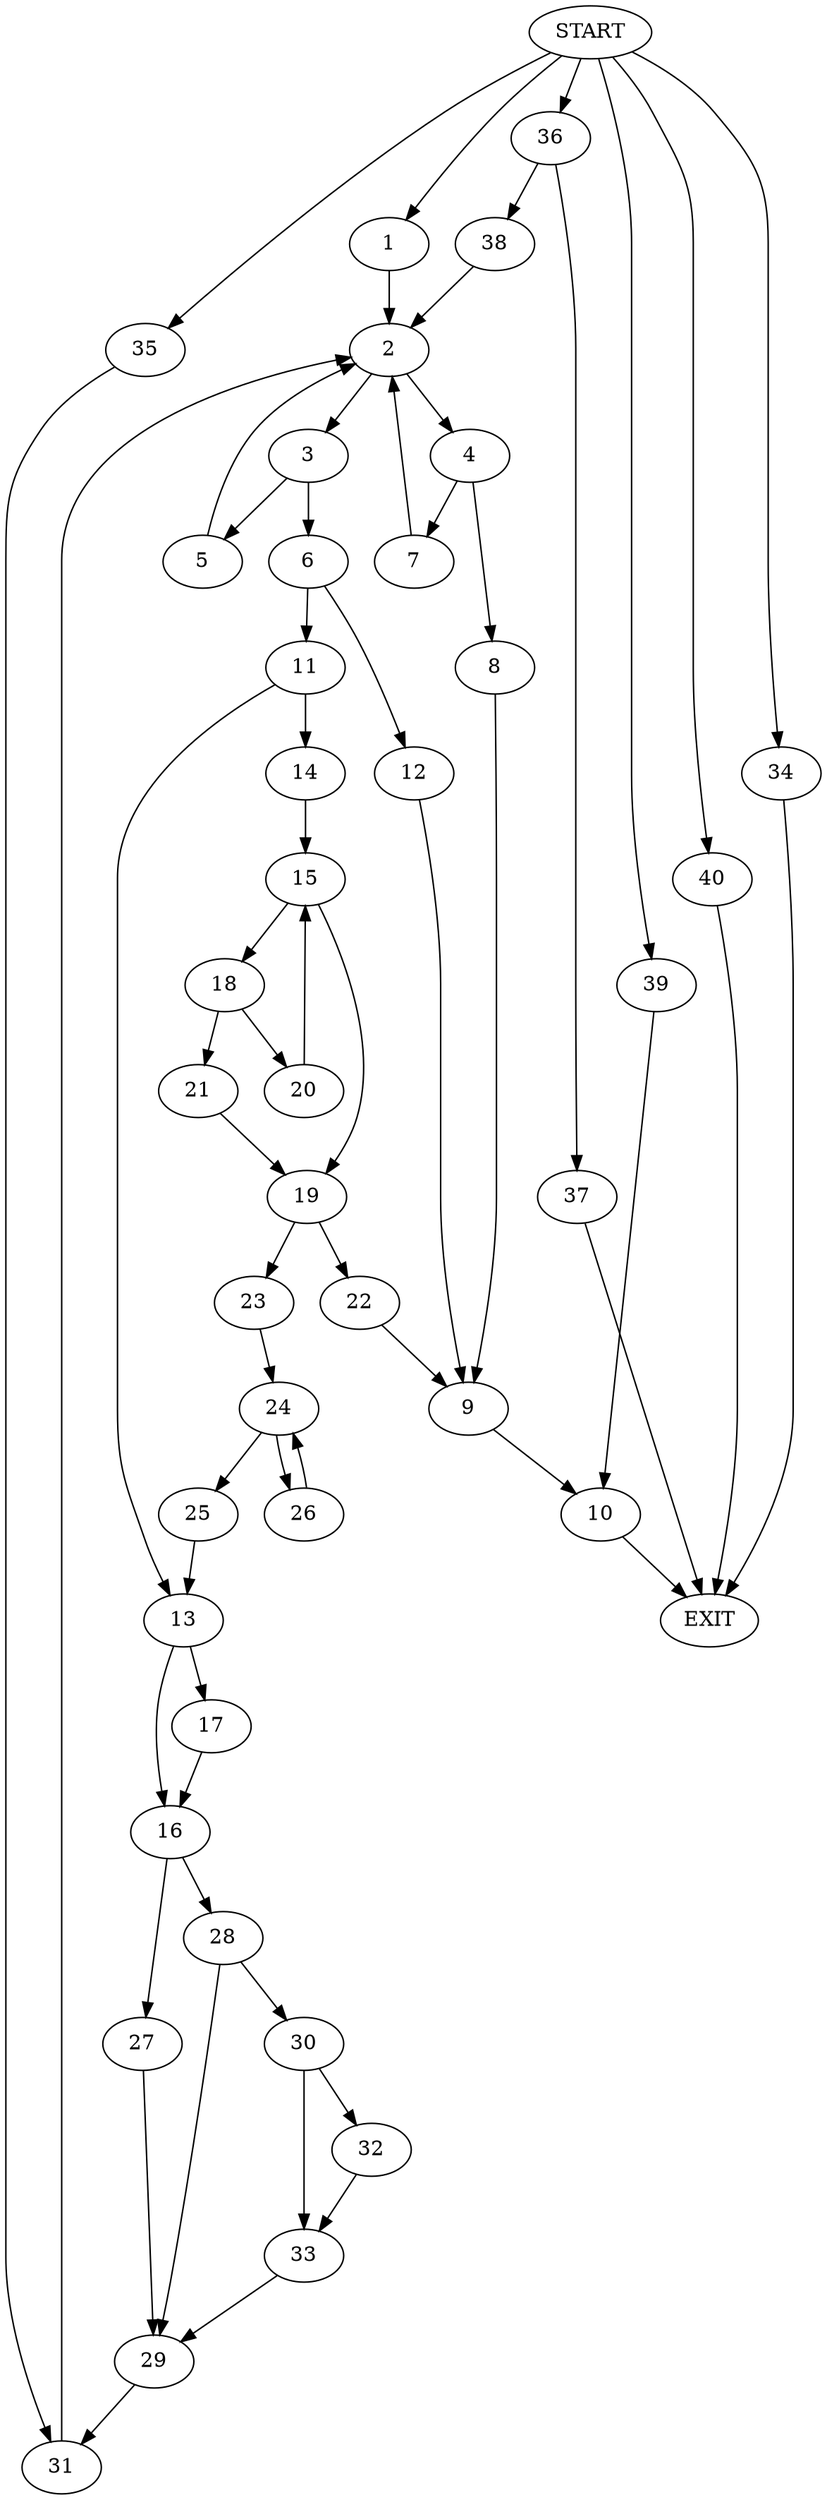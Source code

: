 digraph {
0 [label="START"]
41 [label="EXIT"]
0 -> 1
1 -> 2
2 -> 3
2 -> 4
3 -> 5
3 -> 6
4 -> 7
4 -> 8
8 -> 9
7 -> 2
9 -> 10
5 -> 2
6 -> 11
6 -> 12
11 -> 13
11 -> 14
12 -> 9
14 -> 15
13 -> 16
13 -> 17
15 -> 18
15 -> 19
18 -> 20
18 -> 21
19 -> 22
19 -> 23
21 -> 19
20 -> 15
22 -> 9
23 -> 24
24 -> 25
24 -> 26
26 -> 24
25 -> 13
17 -> 16
16 -> 27
16 -> 28
27 -> 29
28 -> 30
28 -> 29
29 -> 31
30 -> 32
30 -> 33
33 -> 29
32 -> 33
0 -> 34
34 -> 41
31 -> 2
0 -> 35
35 -> 31
0 -> 36
36 -> 37
36 -> 38
37 -> 41
38 -> 2
10 -> 41
0 -> 39
39 -> 10
0 -> 40
40 -> 41
}
